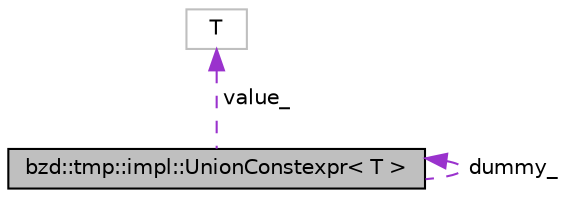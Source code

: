 digraph "bzd::tmp::impl::UnionConstexpr&lt; T &gt;"
{
  edge [fontname="Helvetica",fontsize="10",labelfontname="Helvetica",labelfontsize="10"];
  node [fontname="Helvetica",fontsize="10",shape=record];
  Node1 [label="bzd::tmp::impl::UnionConstexpr\< T \>",height=0.2,width=0.4,color="black", fillcolor="grey75", style="filled", fontcolor="black"];
  Node1 -> Node1 [dir="back",color="darkorchid3",fontsize="10",style="dashed",label=" dummy_" ,fontname="Helvetica"];
  Node2 -> Node1 [dir="back",color="darkorchid3",fontsize="10",style="dashed",label=" value_" ,fontname="Helvetica"];
  Node2 [label="T",height=0.2,width=0.4,color="grey75", fillcolor="white", style="filled"];
}
